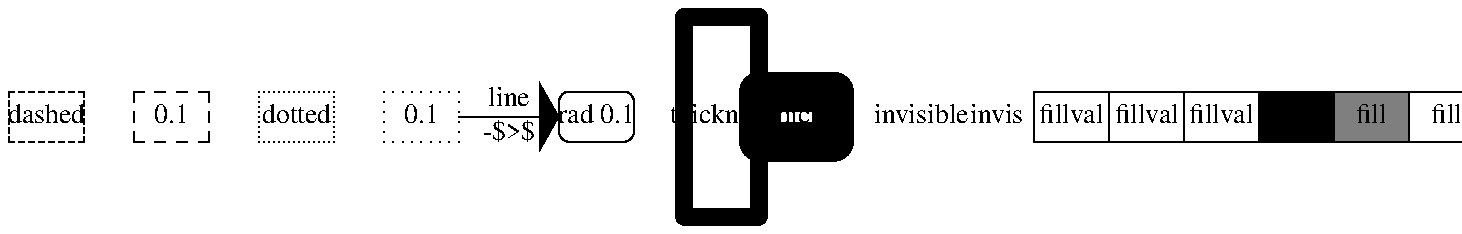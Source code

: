 .PS
A: box dashed "dashed";
move;
box dashed 0.1 "0.1"
move;
box dotted "dotted"
move;
box dotted 0.1 "0.1"
line right 1 -> wid .7 ht .2 "line" "-$>$";
box rad 0.1 "rad 0.1"
move;
box thickness 6 ht 2 "thickness";
box thick 14 "thick";
move;
box invisible "invisible";
box invis "invis";
box fillval 1 "fillval";
box fillval .5"fillval";
box fillval 0 "fillval";
box fill 1 "fill";
box fill .5"fill";
box fill 0 "fill";
move;
box color "yellow"; arrow color "cyan"; circle shaded "green" outline "black";
.PE
